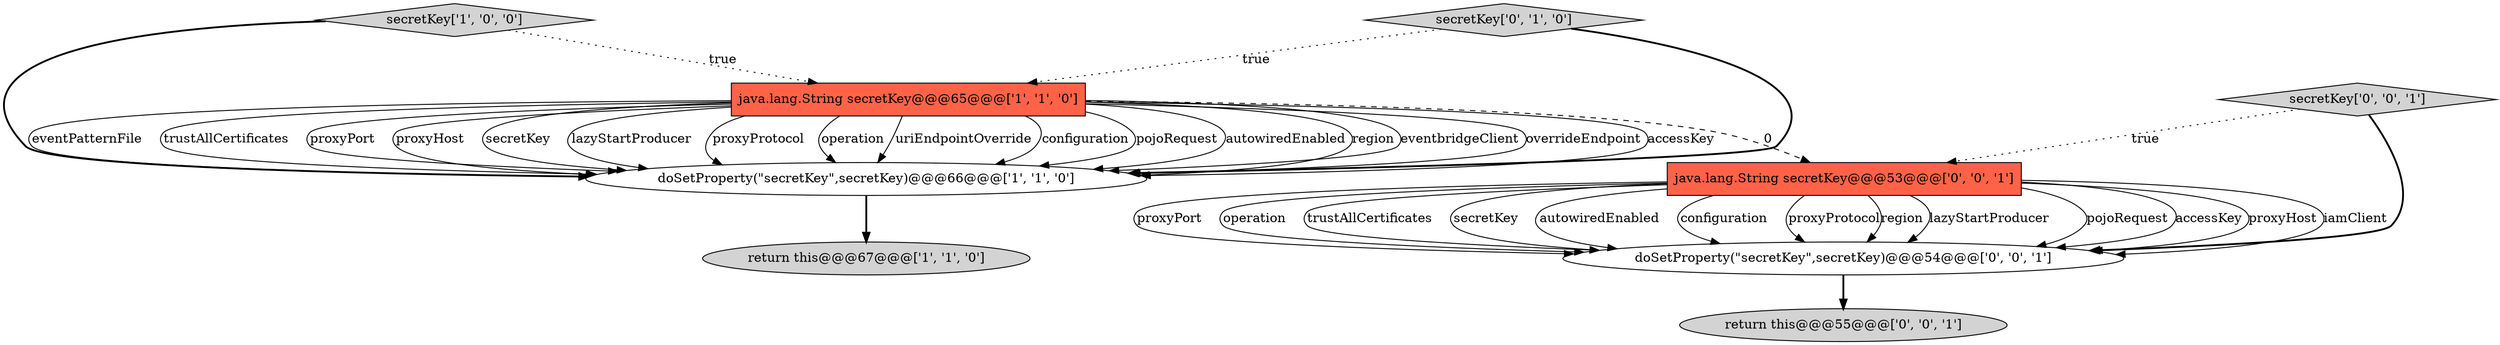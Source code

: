 digraph {
0 [style = filled, label = "return this@@@67@@@['1', '1', '0']", fillcolor = lightgray, shape = ellipse image = "AAA0AAABBB1BBB"];
3 [style = filled, label = "secretKey['1', '0', '0']", fillcolor = lightgray, shape = diamond image = "AAA0AAABBB1BBB"];
5 [style = filled, label = "doSetProperty(\"secretKey\",secretKey)@@@54@@@['0', '0', '1']", fillcolor = white, shape = ellipse image = "AAA0AAABBB3BBB"];
7 [style = filled, label = "java.lang.String secretKey@@@53@@@['0', '0', '1']", fillcolor = tomato, shape = box image = "AAA0AAABBB3BBB"];
8 [style = filled, label = "return this@@@55@@@['0', '0', '1']", fillcolor = lightgray, shape = ellipse image = "AAA0AAABBB3BBB"];
6 [style = filled, label = "secretKey['0', '0', '1']", fillcolor = lightgray, shape = diamond image = "AAA0AAABBB3BBB"];
2 [style = filled, label = "doSetProperty(\"secretKey\",secretKey)@@@66@@@['1', '1', '0']", fillcolor = white, shape = ellipse image = "AAA0AAABBB1BBB"];
1 [style = filled, label = "java.lang.String secretKey@@@65@@@['1', '1', '0']", fillcolor = tomato, shape = box image = "AAA0AAABBB1BBB"];
4 [style = filled, label = "secretKey['0', '1', '0']", fillcolor = lightgray, shape = diamond image = "AAA0AAABBB2BBB"];
1->2 [style = solid, label="uriEndpointOverride"];
1->2 [style = solid, label="configuration"];
1->2 [style = solid, label="pojoRequest"];
1->2 [style = solid, label="autowiredEnabled"];
5->8 [style = bold, label=""];
1->2 [style = solid, label="region"];
7->5 [style = solid, label="pojoRequest"];
4->1 [style = dotted, label="true"];
1->2 [style = solid, label="eventbridgeClient"];
1->2 [style = solid, label="overrideEndpoint"];
1->2 [style = solid, label="accessKey"];
1->2 [style = solid, label="eventPatternFile"];
1->2 [style = solid, label="trustAllCertificates"];
7->5 [style = solid, label="accessKey"];
4->2 [style = bold, label=""];
7->5 [style = solid, label="proxyHost"];
7->5 [style = solid, label="iamClient"];
7->5 [style = solid, label="proxyPort"];
7->5 [style = solid, label="operation"];
6->5 [style = bold, label=""];
1->2 [style = solid, label="proxyPort"];
2->0 [style = bold, label=""];
3->2 [style = bold, label=""];
7->5 [style = solid, label="trustAllCertificates"];
1->2 [style = solid, label="proxyHost"];
1->2 [style = solid, label="secretKey"];
7->5 [style = solid, label="secretKey"];
6->7 [style = dotted, label="true"];
7->5 [style = solid, label="autowiredEnabled"];
1->2 [style = solid, label="lazyStartProducer"];
7->5 [style = solid, label="configuration"];
1->2 [style = solid, label="proxyProtocol"];
7->5 [style = solid, label="proxyProtocol"];
1->7 [style = dashed, label="0"];
7->5 [style = solid, label="region"];
3->1 [style = dotted, label="true"];
1->2 [style = solid, label="operation"];
7->5 [style = solid, label="lazyStartProducer"];
}
